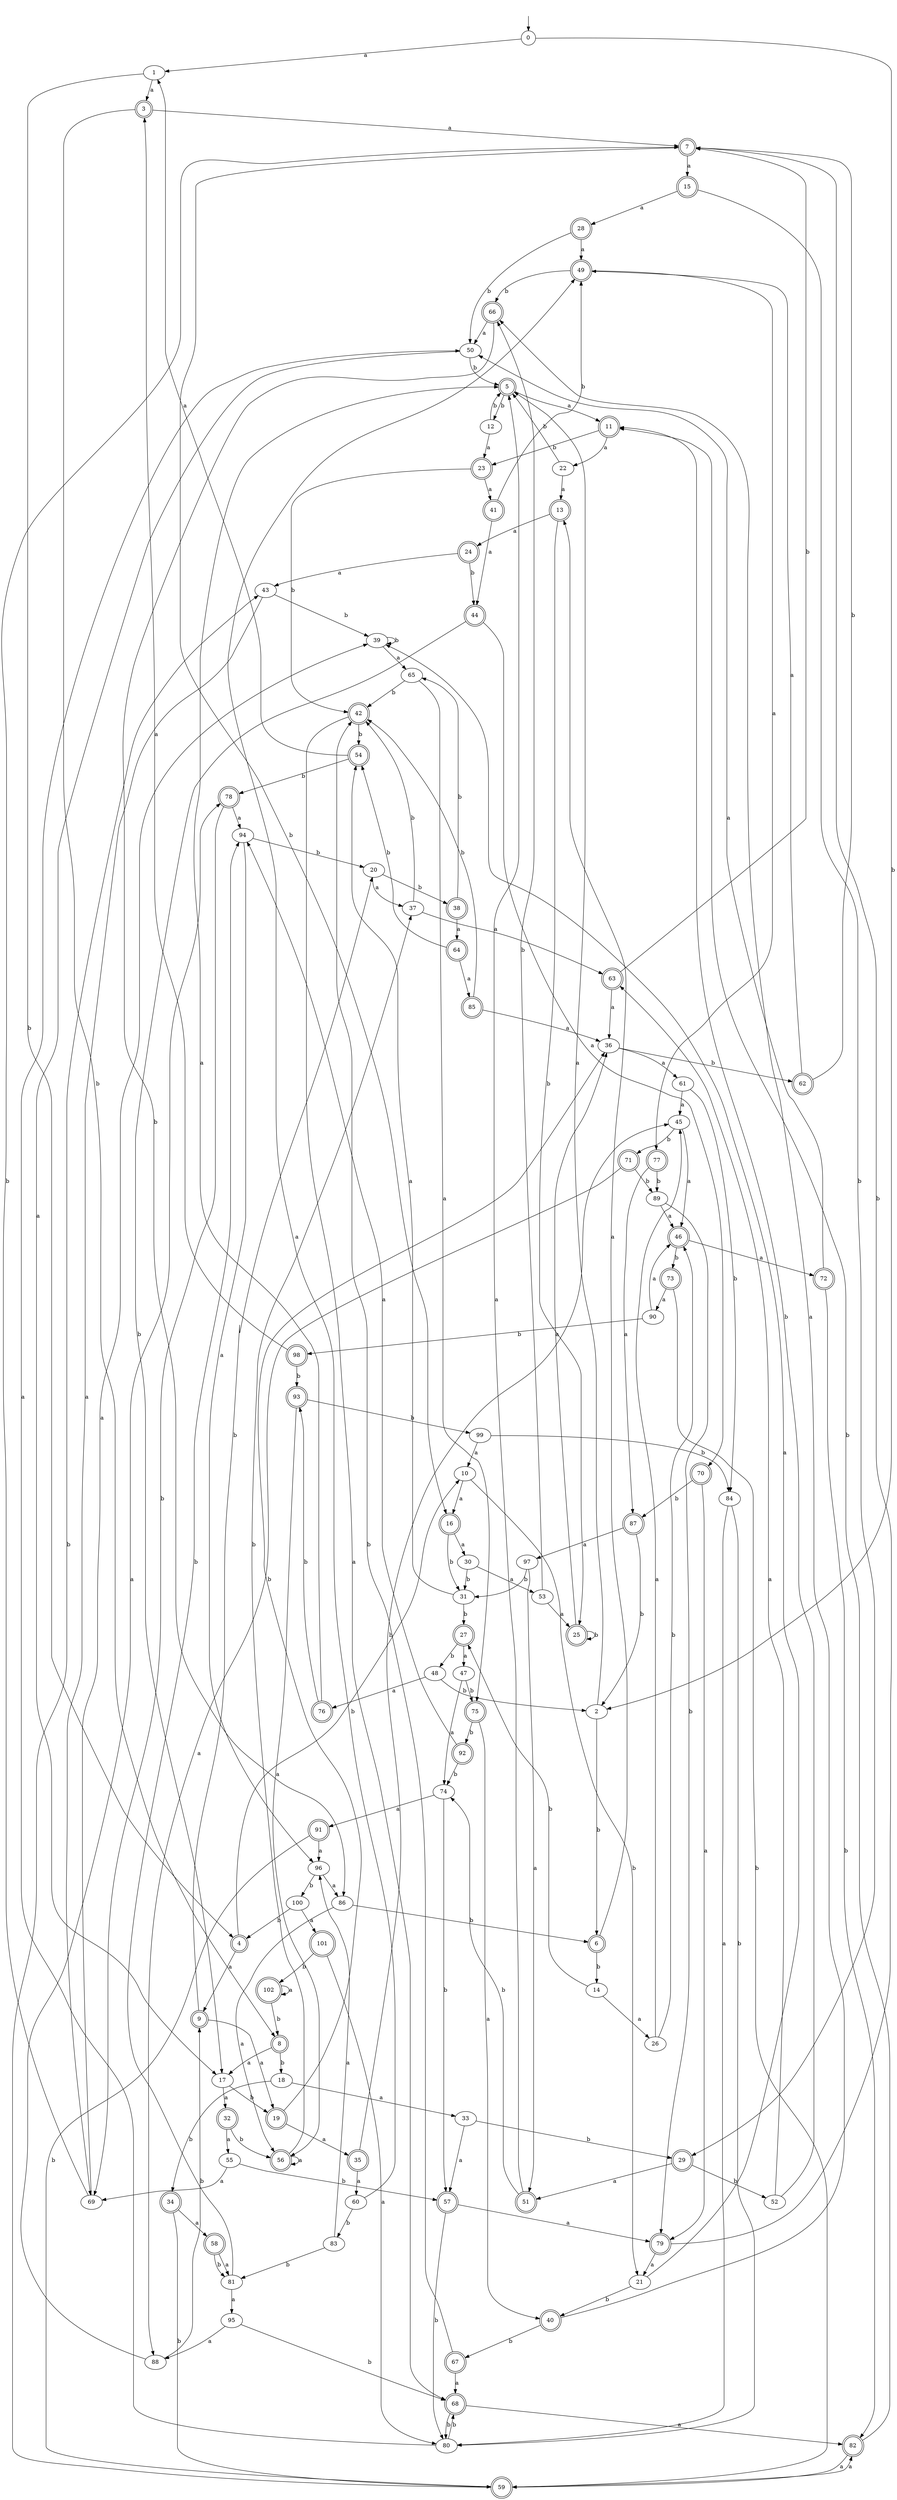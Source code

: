 digraph RandomDFA {
  __start0 [label="", shape=none];
  __start0 -> 0 [label=""];
  0 [shape=circle]
  0 -> 1 [label="a"]
  0 -> 2 [label="b"]
  1
  1 -> 3 [label="a"]
  1 -> 4 [label="b"]
  2
  2 -> 5 [label="a"]
  2 -> 6 [label="b"]
  3 [shape=doublecircle]
  3 -> 7 [label="a"]
  3 -> 8 [label="b"]
  4 [shape=doublecircle]
  4 -> 9 [label="a"]
  4 -> 10 [label="b"]
  5 [shape=doublecircle]
  5 -> 11 [label="a"]
  5 -> 12 [label="b"]
  6 [shape=doublecircle]
  6 -> 13 [label="a"]
  6 -> 14 [label="b"]
  7 [shape=doublecircle]
  7 -> 15 [label="a"]
  7 -> 16 [label="b"]
  8 [shape=doublecircle]
  8 -> 17 [label="a"]
  8 -> 18 [label="b"]
  9 [shape=doublecircle]
  9 -> 19 [label="a"]
  9 -> 20 [label="b"]
  10
  10 -> 16 [label="a"]
  10 -> 21 [label="b"]
  11 [shape=doublecircle]
  11 -> 22 [label="a"]
  11 -> 23 [label="b"]
  12
  12 -> 23 [label="a"]
  12 -> 5 [label="b"]
  13 [shape=doublecircle]
  13 -> 24 [label="a"]
  13 -> 25 [label="b"]
  14
  14 -> 26 [label="a"]
  14 -> 27 [label="b"]
  15 [shape=doublecircle]
  15 -> 28 [label="a"]
  15 -> 29 [label="b"]
  16 [shape=doublecircle]
  16 -> 30 [label="a"]
  16 -> 31 [label="b"]
  17
  17 -> 32 [label="a"]
  17 -> 19 [label="b"]
  18
  18 -> 33 [label="a"]
  18 -> 34 [label="b"]
  19 [shape=doublecircle]
  19 -> 35 [label="a"]
  19 -> 36 [label="b"]
  20
  20 -> 37 [label="a"]
  20 -> 38 [label="b"]
  21
  21 -> 39 [label="a"]
  21 -> 40 [label="b"]
  22
  22 -> 13 [label="a"]
  22 -> 5 [label="b"]
  23 [shape=doublecircle]
  23 -> 41 [label="a"]
  23 -> 42 [label="b"]
  24 [shape=doublecircle]
  24 -> 43 [label="a"]
  24 -> 44 [label="b"]
  25 [shape=doublecircle]
  25 -> 36 [label="a"]
  25 -> 25 [label="b"]
  26
  26 -> 45 [label="a"]
  26 -> 46 [label="b"]
  27 [shape=doublecircle]
  27 -> 47 [label="a"]
  27 -> 48 [label="b"]
  28 [shape=doublecircle]
  28 -> 49 [label="a"]
  28 -> 50 [label="b"]
  29 [shape=doublecircle]
  29 -> 51 [label="a"]
  29 -> 52 [label="b"]
  30
  30 -> 53 [label="a"]
  30 -> 31 [label="b"]
  31
  31 -> 54 [label="a"]
  31 -> 27 [label="b"]
  32 [shape=doublecircle]
  32 -> 55 [label="a"]
  32 -> 56 [label="b"]
  33
  33 -> 57 [label="a"]
  33 -> 29 [label="b"]
  34 [shape=doublecircle]
  34 -> 58 [label="a"]
  34 -> 59 [label="b"]
  35 [shape=doublecircle]
  35 -> 60 [label="a"]
  35 -> 45 [label="b"]
  36
  36 -> 61 [label="a"]
  36 -> 62 [label="b"]
  37
  37 -> 63 [label="a"]
  37 -> 42 [label="b"]
  38 [shape=doublecircle]
  38 -> 64 [label="a"]
  38 -> 65 [label="b"]
  39
  39 -> 65 [label="a"]
  39 -> 39 [label="b"]
  40 [shape=doublecircle]
  40 -> 66 [label="a"]
  40 -> 67 [label="b"]
  41 [shape=doublecircle]
  41 -> 44 [label="a"]
  41 -> 49 [label="b"]
  42 [shape=doublecircle]
  42 -> 68 [label="a"]
  42 -> 54 [label="b"]
  43
  43 -> 69 [label="a"]
  43 -> 39 [label="b"]
  44 [shape=doublecircle]
  44 -> 70 [label="a"]
  44 -> 17 [label="b"]
  45
  45 -> 46 [label="a"]
  45 -> 71 [label="b"]
  46 [shape=doublecircle]
  46 -> 72 [label="a"]
  46 -> 73 [label="b"]
  47
  47 -> 74 [label="a"]
  47 -> 75 [label="b"]
  48
  48 -> 76 [label="a"]
  48 -> 2 [label="b"]
  49 [shape=doublecircle]
  49 -> 77 [label="a"]
  49 -> 66 [label="b"]
  50
  50 -> 17 [label="a"]
  50 -> 5 [label="b"]
  51 [shape=doublecircle]
  51 -> 5 [label="a"]
  51 -> 74 [label="b"]
  52
  52 -> 63 [label="a"]
  52 -> 11 [label="b"]
  53
  53 -> 25 [label="a"]
  53 -> 66 [label="b"]
  54 [shape=doublecircle]
  54 -> 1 [label="a"]
  54 -> 78 [label="b"]
  55
  55 -> 69 [label="a"]
  55 -> 57 [label="b"]
  56 [shape=doublecircle]
  56 -> 56 [label="a"]
  56 -> 37 [label="b"]
  57 [shape=doublecircle]
  57 -> 79 [label="a"]
  57 -> 80 [label="b"]
  58 [shape=doublecircle]
  58 -> 81 [label="a"]
  58 -> 81 [label="b"]
  59 [shape=doublecircle]
  59 -> 82 [label="a"]
  59 -> 43 [label="b"]
  60
  60 -> 49 [label="a"]
  60 -> 83 [label="b"]
  61
  61 -> 45 [label="a"]
  61 -> 84 [label="b"]
  62 [shape=doublecircle]
  62 -> 49 [label="a"]
  62 -> 7 [label="b"]
  63 [shape=doublecircle]
  63 -> 36 [label="a"]
  63 -> 7 [label="b"]
  64 [shape=doublecircle]
  64 -> 85 [label="a"]
  64 -> 54 [label="b"]
  65
  65 -> 75 [label="a"]
  65 -> 42 [label="b"]
  66 [shape=doublecircle]
  66 -> 50 [label="a"]
  66 -> 86 [label="b"]
  67 [shape=doublecircle]
  67 -> 68 [label="a"]
  67 -> 42 [label="b"]
  68 [shape=doublecircle]
  68 -> 82 [label="a"]
  68 -> 80 [label="b"]
  69
  69 -> 39 [label="a"]
  69 -> 7 [label="b"]
  70 [shape=doublecircle]
  70 -> 79 [label="a"]
  70 -> 87 [label="b"]
  71 [shape=doublecircle]
  71 -> 88 [label="a"]
  71 -> 89 [label="b"]
  72 [shape=doublecircle]
  72 -> 50 [label="a"]
  72 -> 82 [label="b"]
  73 [shape=doublecircle]
  73 -> 90 [label="a"]
  73 -> 59 [label="b"]
  74
  74 -> 91 [label="a"]
  74 -> 57 [label="b"]
  75 [shape=doublecircle]
  75 -> 40 [label="a"]
  75 -> 92 [label="b"]
  76 [shape=doublecircle]
  76 -> 5 [label="a"]
  76 -> 93 [label="b"]
  77 [shape=doublecircle]
  77 -> 87 [label="a"]
  77 -> 89 [label="b"]
  78 [shape=doublecircle]
  78 -> 94 [label="a"]
  78 -> 69 [label="b"]
  79 [shape=doublecircle]
  79 -> 21 [label="a"]
  79 -> 7 [label="b"]
  80
  80 -> 50 [label="a"]
  80 -> 68 [label="b"]
  81
  81 -> 95 [label="a"]
  81 -> 94 [label="b"]
  82 [shape=doublecircle]
  82 -> 59 [label="a"]
  82 -> 11 [label="b"]
  83
  83 -> 96 [label="a"]
  83 -> 81 [label="b"]
  84
  84 -> 80 [label="a"]
  84 -> 80 [label="b"]
  85 [shape=doublecircle]
  85 -> 36 [label="a"]
  85 -> 42 [label="b"]
  86
  86 -> 56 [label="a"]
  86 -> 6 [label="b"]
  87 [shape=doublecircle]
  87 -> 97 [label="a"]
  87 -> 2 [label="b"]
  88
  88 -> 78 [label="a"]
  88 -> 9 [label="b"]
  89
  89 -> 46 [label="a"]
  89 -> 79 [label="b"]
  90
  90 -> 46 [label="a"]
  90 -> 98 [label="b"]
  91 [shape=doublecircle]
  91 -> 96 [label="a"]
  91 -> 59 [label="b"]
  92 [shape=doublecircle]
  92 -> 94 [label="a"]
  92 -> 74 [label="b"]
  93 [shape=doublecircle]
  93 -> 56 [label="a"]
  93 -> 99 [label="b"]
  94
  94 -> 96 [label="a"]
  94 -> 20 [label="b"]
  95
  95 -> 88 [label="a"]
  95 -> 68 [label="b"]
  96
  96 -> 86 [label="a"]
  96 -> 100 [label="b"]
  97
  97 -> 51 [label="a"]
  97 -> 31 [label="b"]
  98 [shape=doublecircle]
  98 -> 3 [label="a"]
  98 -> 93 [label="b"]
  99
  99 -> 10 [label="a"]
  99 -> 84 [label="b"]
  100
  100 -> 101 [label="a"]
  100 -> 4 [label="b"]
  101 [shape=doublecircle]
  101 -> 80 [label="a"]
  101 -> 102 [label="b"]
  102 [shape=doublecircle]
  102 -> 102 [label="a"]
  102 -> 8 [label="b"]
}
